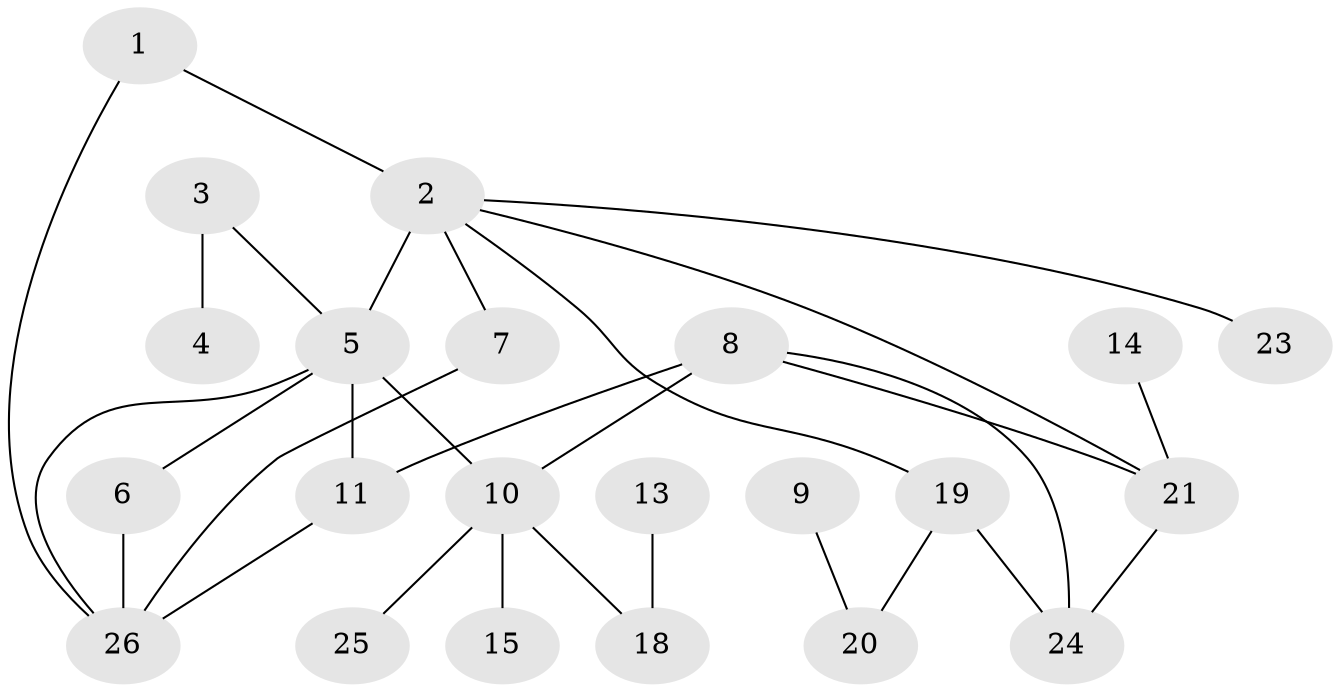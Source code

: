 // original degree distribution, {3: 0.19607843137254902, 1: 0.2549019607843137, 2: 0.21568627450980393, 7: 0.0392156862745098, 5: 0.09803921568627451, 4: 0.09803921568627451, 0: 0.0784313725490196, 6: 0.0196078431372549}
// Generated by graph-tools (version 1.1) at 2025/33/03/09/25 02:33:38]
// undirected, 22 vertices, 29 edges
graph export_dot {
graph [start="1"]
  node [color=gray90,style=filled];
  1;
  2;
  3;
  4;
  5;
  6;
  7;
  8;
  9;
  10;
  11;
  13;
  14;
  15;
  18;
  19;
  20;
  21;
  23;
  24;
  25;
  26;
  1 -- 2 [weight=1.0];
  1 -- 26 [weight=1.0];
  2 -- 5 [weight=3.0];
  2 -- 7 [weight=1.0];
  2 -- 19 [weight=1.0];
  2 -- 21 [weight=1.0];
  2 -- 23 [weight=1.0];
  3 -- 4 [weight=1.0];
  3 -- 5 [weight=1.0];
  5 -- 6 [weight=2.0];
  5 -- 10 [weight=2.0];
  5 -- 11 [weight=5.0];
  5 -- 26 [weight=1.0];
  6 -- 26 [weight=2.0];
  7 -- 26 [weight=1.0];
  8 -- 10 [weight=2.0];
  8 -- 11 [weight=1.0];
  8 -- 21 [weight=1.0];
  8 -- 24 [weight=1.0];
  9 -- 20 [weight=1.0];
  10 -- 15 [weight=1.0];
  10 -- 18 [weight=2.0];
  10 -- 25 [weight=1.0];
  11 -- 26 [weight=1.0];
  13 -- 18 [weight=1.0];
  14 -- 21 [weight=1.0];
  19 -- 20 [weight=1.0];
  19 -- 24 [weight=1.0];
  21 -- 24 [weight=1.0];
}
